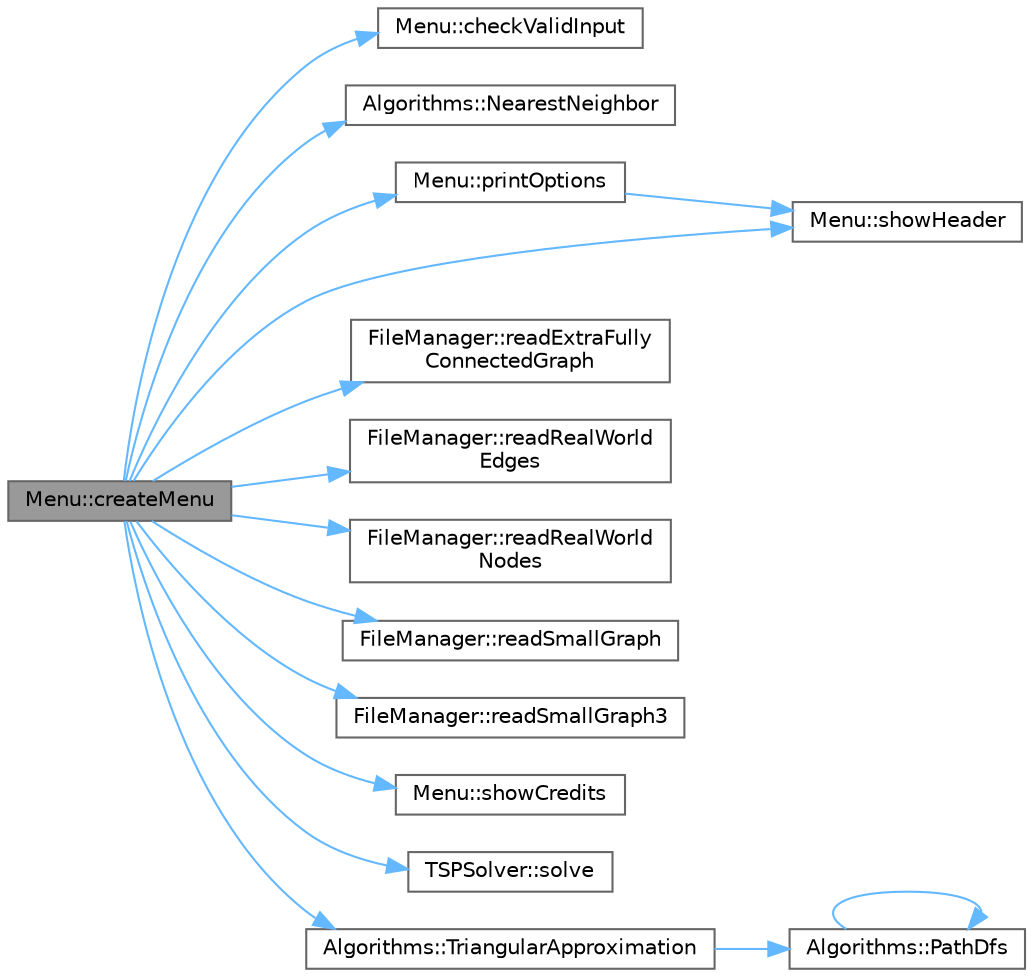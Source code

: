 digraph "Menu::createMenu"
{
 // LATEX_PDF_SIZE
  bgcolor="transparent";
  edge [fontname=Helvetica,fontsize=10,labelfontname=Helvetica,labelfontsize=10];
  node [fontname=Helvetica,fontsize=10,shape=box,height=0.2,width=0.4];
  rankdir="LR";
  Node1 [label="Menu::createMenu",height=0.2,width=0.4,color="gray40", fillcolor="grey60", style="filled", fontcolor="black",tooltip=" "];
  Node1 -> Node2 [color="steelblue1",style="solid"];
  Node2 [label="Menu::checkValidInput",height=0.2,width=0.4,color="grey40", fillcolor="white", style="filled",URL="$class_menu.html#a34f03118f8e2e6e5530c691cbd0388e6",tooltip=" "];
  Node1 -> Node3 [color="steelblue1",style="solid"];
  Node3 [label="Algorithms::NearestNeighbor",height=0.2,width=0.4,color="grey40", fillcolor="white", style="filled",URL="$class_algorithms.html#a72721d8cfe7d3304b8acd4e5b78fa2f7",tooltip=" "];
  Node1 -> Node4 [color="steelblue1",style="solid"];
  Node4 [label="Menu::printOptions",height=0.2,width=0.4,color="grey40", fillcolor="white", style="filled",URL="$class_menu.html#a0f09a516a4f900aad3a292167e53acbc",tooltip=" "];
  Node4 -> Node5 [color="steelblue1",style="solid"];
  Node5 [label="Menu::showHeader",height=0.2,width=0.4,color="grey40", fillcolor="white", style="filled",URL="$class_menu.html#a83401f2b44739355ae7a5ff1d5cccad5",tooltip=" "];
  Node1 -> Node6 [color="steelblue1",style="solid"];
  Node6 [label="FileManager::readExtraFully\lConnectedGraph",height=0.2,width=0.4,color="grey40", fillcolor="white", style="filled",URL="$class_file_manager.html#aa4912d367b3279269ac7b96392542d32",tooltip=" "];
  Node1 -> Node7 [color="steelblue1",style="solid"];
  Node7 [label="FileManager::readRealWorld\lEdges",height=0.2,width=0.4,color="grey40", fillcolor="white", style="filled",URL="$class_file_manager.html#ae2a7f582069396ce3724141cf5f75c37",tooltip=" "];
  Node1 -> Node8 [color="steelblue1",style="solid"];
  Node8 [label="FileManager::readRealWorld\lNodes",height=0.2,width=0.4,color="grey40", fillcolor="white", style="filled",URL="$class_file_manager.html#a9986f91cb38208ff63c813e806c79296",tooltip=" "];
  Node1 -> Node9 [color="steelblue1",style="solid"];
  Node9 [label="FileManager::readSmallGraph",height=0.2,width=0.4,color="grey40", fillcolor="white", style="filled",URL="$class_file_manager.html#ae060b61f7af22ffd1ac7cb32662dc64e",tooltip=" "];
  Node1 -> Node10 [color="steelblue1",style="solid"];
  Node10 [label="FileManager::readSmallGraph3",height=0.2,width=0.4,color="grey40", fillcolor="white", style="filled",URL="$class_file_manager.html#aabcea206b6b5f4b238a60822a7a4cb4d",tooltip=" "];
  Node1 -> Node11 [color="steelblue1",style="solid"];
  Node11 [label="Menu::showCredits",height=0.2,width=0.4,color="grey40", fillcolor="white", style="filled",URL="$class_menu.html#ab3bb61b4907f8439442db053dad1165a",tooltip=" "];
  Node1 -> Node5 [color="steelblue1",style="solid"];
  Node1 -> Node12 [color="steelblue1",style="solid"];
  Node12 [label="TSPSolver::solve",height=0.2,width=0.4,color="grey40", fillcolor="white", style="filled",URL="$class_t_s_p_solver.html#a0da27f0c88a5cc24af8c183caac2d58e",tooltip=" "];
  Node1 -> Node13 [color="steelblue1",style="solid"];
  Node13 [label="Algorithms::TriangularApproximation",height=0.2,width=0.4,color="grey40", fillcolor="white", style="filled",URL="$class_algorithms.html#ac10ba24fd8cc127e3fff9f2e64b3f699",tooltip=" "];
  Node13 -> Node14 [color="steelblue1",style="solid"];
  Node14 [label="Algorithms::PathDfs",height=0.2,width=0.4,color="grey40", fillcolor="white", style="filled",URL="$class_algorithms.html#a2b7d10a7adced66f934aa58f1cdcbdd0",tooltip=" "];
  Node14 -> Node14 [color="steelblue1",style="solid"];
}
